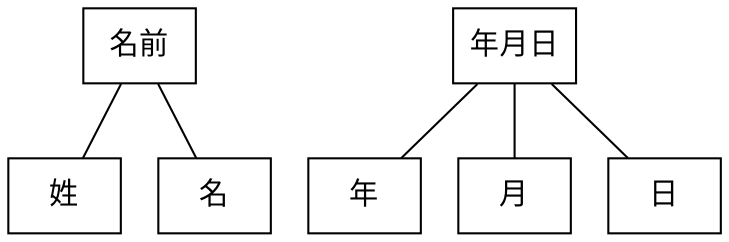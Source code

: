 graph {
    label=""
    labelloc=t
    labeljust=l
    rankdir=UD
    node [widht=1, height=0.5, shape=rectangle, fontsize=14]

    "名前" -- "姓" 
    "名前" -- "名"
    "年月日" -- "年"
    "年月日" -- "月"
    "年月日" -- "日"
}


